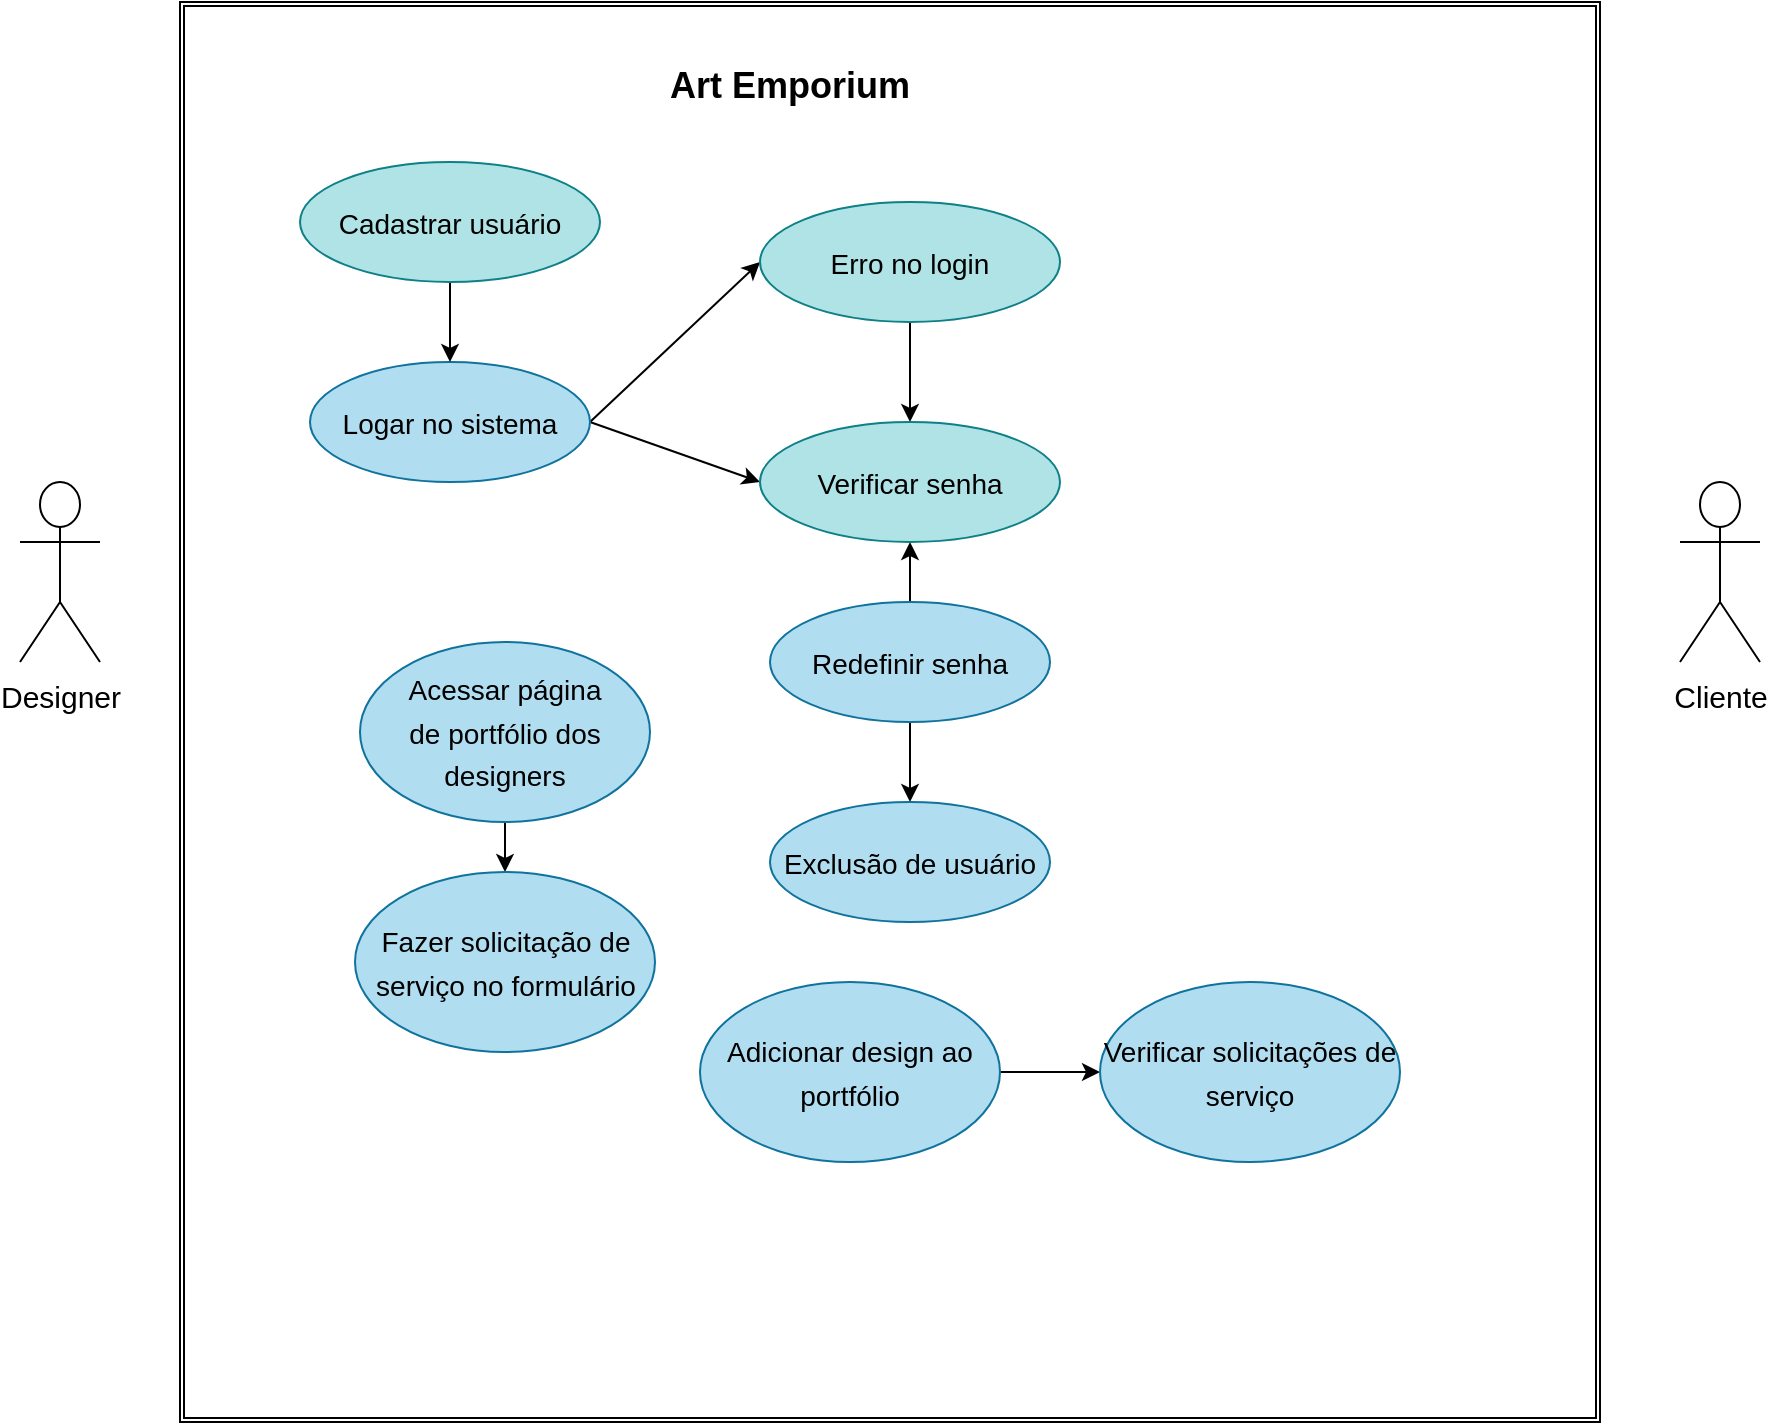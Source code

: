 <mxfile>
    <diagram id="CEXoIEsdTjvYZMftKgIe" name="Page-1">
        <mxGraphModel dx="820" dy="478" grid="1" gridSize="10" guides="1" tooltips="1" connect="1" arrows="1" fold="1" page="1" pageScale="1" pageWidth="827" pageHeight="1169" math="0" shadow="0">
            <root>
                <mxCell id="0"/>
                <mxCell id="1" parent="0"/>
                <mxCell id="2" value="" style="shape=ext;double=1;whiteSpace=wrap;html=1;aspect=fixed;" parent="1" vertex="1">
                    <mxGeometry x="120" y="120" width="710" height="710" as="geometry"/>
                </mxCell>
                <mxCell id="3" value="&lt;h1&gt;&lt;font style=&quot;font-size: 18px&quot;&gt;Art Emporium&lt;/font&gt;&lt;/h1&gt;" style="text;html=1;strokeColor=none;fillColor=none;spacing=5;spacingTop=-20;whiteSpace=wrap;overflow=hidden;rounded=0;align=center;" parent="1" vertex="1">
                    <mxGeometry x="330" y="140" width="190" height="50" as="geometry"/>
                </mxCell>
                <mxCell id="5" value="&lt;span style=&quot;font-size: 15px&quot;&gt;Cliente&lt;/span&gt;" style="shape=umlActor;verticalLabelPosition=bottom;verticalAlign=top;html=1;outlineConnect=0;fontSize=18;" parent="1" vertex="1">
                    <mxGeometry x="870" y="360" width="40" height="90" as="geometry"/>
                </mxCell>
                <mxCell id="58" style="edgeStyle=none;html=1;exitX=1;exitY=0.5;exitDx=0;exitDy=0;entryX=0;entryY=0.5;entryDx=0;entryDy=0;fontSize=15;fontColor=#000000;" edge="1" parent="1" source="6" target="54">
                    <mxGeometry relative="1" as="geometry"/>
                </mxCell>
                <mxCell id="60" style="edgeStyle=none;html=1;exitX=1;exitY=0.5;exitDx=0;exitDy=0;entryX=0;entryY=0.5;entryDx=0;entryDy=0;fontSize=15;fontColor=#000000;" edge="1" parent="1" source="6" target="56">
                    <mxGeometry relative="1" as="geometry"/>
                </mxCell>
                <mxCell id="6" value="&lt;font style=&quot;font-size: 14px&quot; color=&quot;#000000&quot;&gt;Logar no sistema&lt;/font&gt;" style="ellipse;whiteSpace=wrap;html=1;fontSize=18;fillColor=#b1ddf0;strokeColor=#10739e;" parent="1" vertex="1">
                    <mxGeometry x="185" y="300" width="140" height="60" as="geometry"/>
                </mxCell>
                <mxCell id="18" style="edgeStyle=none;html=1;exitX=0.5;exitY=1;exitDx=0;exitDy=0;fontSize=15;sourcePerimeterSpacing=0;strokeColor=default;" parent="1" source="15" target="6" edge="1">
                    <mxGeometry relative="1" as="geometry"/>
                </mxCell>
                <mxCell id="15" value="&lt;font color=&quot;#000000&quot; style=&quot;font-size: 14px&quot;&gt;Cadastrar usuário&lt;/font&gt;" style="ellipse;whiteSpace=wrap;html=1;fontSize=15;fillColor=#b0e3e6;strokeColor=#0e8088;" parent="1" vertex="1">
                    <mxGeometry x="180" y="200" width="150" height="60" as="geometry"/>
                </mxCell>
                <mxCell id="20" value="&lt;span style=&quot;font-size: 15px&quot;&gt;Designer&lt;/span&gt;" style="shape=umlActor;verticalLabelPosition=bottom;verticalAlign=top;html=1;outlineConnect=0;fontSize=18;" parent="1" vertex="1">
                    <mxGeometry x="40" y="360" width="40" height="90" as="geometry"/>
                </mxCell>
                <mxCell id="33" value="" style="edgeStyle=none;html=1;fontSize=15;fontColor=#000000;" edge="1" parent="1" source="23" target="32">
                    <mxGeometry relative="1" as="geometry"/>
                </mxCell>
                <mxCell id="23" value="&lt;font color=&quot;#000000&quot; style=&quot;font-size: 14px&quot;&gt;&lt;span style=&quot;line-height: 1.2&quot;&gt;Acessar página&lt;br&gt;de portfólio dos designers&lt;/span&gt;&lt;/font&gt;" style="ellipse;whiteSpace=wrap;html=1;fontSize=18;fillColor=#b1ddf0;strokeColor=#10739e;" vertex="1" parent="1">
                    <mxGeometry x="210" y="440" width="145" height="90" as="geometry"/>
                </mxCell>
                <mxCell id="31" value="" style="edgeStyle=none;html=1;fontSize=15;fontColor=#000000;" edge="1" parent="1" source="25" target="30">
                    <mxGeometry relative="1" as="geometry"/>
                </mxCell>
                <mxCell id="61" value="" style="edgeStyle=none;html=1;fontSize=15;fontColor=#000000;" edge="1" parent="1" source="25" target="56">
                    <mxGeometry relative="1" as="geometry"/>
                </mxCell>
                <mxCell id="25" value="&lt;font color=&quot;#000000&quot; style=&quot;font-size: 14px&quot;&gt;Redefinir senha&lt;/font&gt;" style="ellipse;whiteSpace=wrap;html=1;fontSize=18;fillColor=#b1ddf0;strokeColor=#10739e;" vertex="1" parent="1">
                    <mxGeometry x="415" y="420" width="140" height="60" as="geometry"/>
                </mxCell>
                <mxCell id="30" value="&lt;font color=&quot;#000000&quot; style=&quot;font-size: 14px&quot;&gt;Exclusão de usuário&lt;/font&gt;" style="ellipse;whiteSpace=wrap;html=1;fontSize=18;fillColor=#b1ddf0;strokeColor=#10739e;" vertex="1" parent="1">
                    <mxGeometry x="415" y="520" width="140" height="60" as="geometry"/>
                </mxCell>
                <mxCell id="32" value="&lt;font color=&quot;#000000&quot; style=&quot;font-size: 14px&quot;&gt;Fazer solicitação de serviço no formulário&lt;/font&gt;" style="ellipse;whiteSpace=wrap;html=1;fontSize=18;fillColor=#b1ddf0;strokeColor=#10739e;" vertex="1" parent="1">
                    <mxGeometry x="207.5" y="555" width="150" height="90" as="geometry"/>
                </mxCell>
                <mxCell id="57" value="" style="edgeStyle=none;html=1;fontSize=15;fontColor=#000000;" edge="1" parent="1" source="54" target="56">
                    <mxGeometry relative="1" as="geometry"/>
                </mxCell>
                <mxCell id="54" value="&lt;font color=&quot;#000000&quot; style=&quot;font-size: 14px&quot;&gt;Erro no login&lt;/font&gt;" style="ellipse;whiteSpace=wrap;html=1;fontSize=15;fillColor=#b0e3e6;strokeColor=#0e8088;" vertex="1" parent="1">
                    <mxGeometry x="410" y="220" width="150" height="60" as="geometry"/>
                </mxCell>
                <mxCell id="56" value="&lt;font color=&quot;#000000&quot; style=&quot;font-size: 14px&quot;&gt;Verificar senha&lt;/font&gt;" style="ellipse;whiteSpace=wrap;html=1;fontSize=15;fillColor=#b0e3e6;strokeColor=#0e8088;" vertex="1" parent="1">
                    <mxGeometry x="410" y="330" width="150" height="60" as="geometry"/>
                </mxCell>
                <mxCell id="66" value="" style="edgeStyle=none;html=1;fontSize=15;fontColor=#000000;" edge="1" parent="1" source="62" target="65">
                    <mxGeometry relative="1" as="geometry"/>
                </mxCell>
                <mxCell id="62" value="&lt;font color=&quot;#000000&quot; style=&quot;font-size: 14px&quot;&gt;Adicionar design ao portfólio&lt;/font&gt;" style="ellipse;whiteSpace=wrap;html=1;fontSize=18;fillColor=#b1ddf0;strokeColor=#10739e;" vertex="1" parent="1">
                    <mxGeometry x="380" y="610" width="150" height="90" as="geometry"/>
                </mxCell>
                <mxCell id="65" value="&lt;font color=&quot;#000000&quot; style=&quot;font-size: 14px&quot;&gt;Verificar solicitações de serviço&lt;/font&gt;" style="ellipse;whiteSpace=wrap;html=1;fontSize=18;fillColor=#b1ddf0;strokeColor=#10739e;" vertex="1" parent="1">
                    <mxGeometry x="580" y="610" width="150" height="90" as="geometry"/>
                </mxCell>
            </root>
        </mxGraphModel>
    </diagram>
</mxfile>